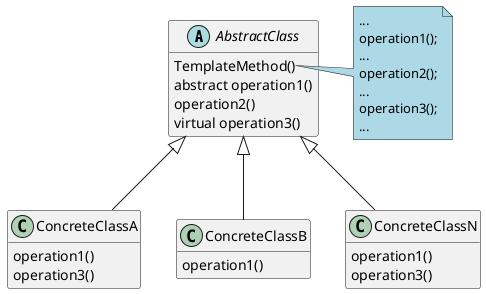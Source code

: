 @startuml Template method
hide empty members

Abstract class AbstractClass{
    TemplateMethod()
    abstract operation1()
    operation2()
    virtual operation3()
}
note right of AbstractClass::TemplateMethod #lightblue
...
operation1();
...
operation2();
...
operation3();
...
endnote


class ConcreteClassA{
    operation1()
    operation3()
}

class ConcreteClassB{
    operation1()
}

class ConcreteClassN{
    operation1()
    operation3()

}

ConcreteClassA -up-|> AbstractClass
ConcreteClassB -up-|> AbstractClass
ConcreteClassN -up-|> AbstractClass
@enduml